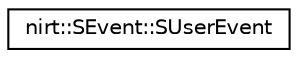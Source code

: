 digraph "Graphical Class Hierarchy"
{
 // LATEX_PDF_SIZE
  edge [fontname="Helvetica",fontsize="10",labelfontname="Helvetica",labelfontsize="10"];
  node [fontname="Helvetica",fontsize="10",shape=record];
  rankdir="LR";
  Node0 [label="nirt::SEvent::SUserEvent",height=0.2,width=0.4,color="black", fillcolor="white", style="filled",URL="$structnirt_1_1SEvent_1_1SUserEvent.html",tooltip="Any kind of user event."];
}
